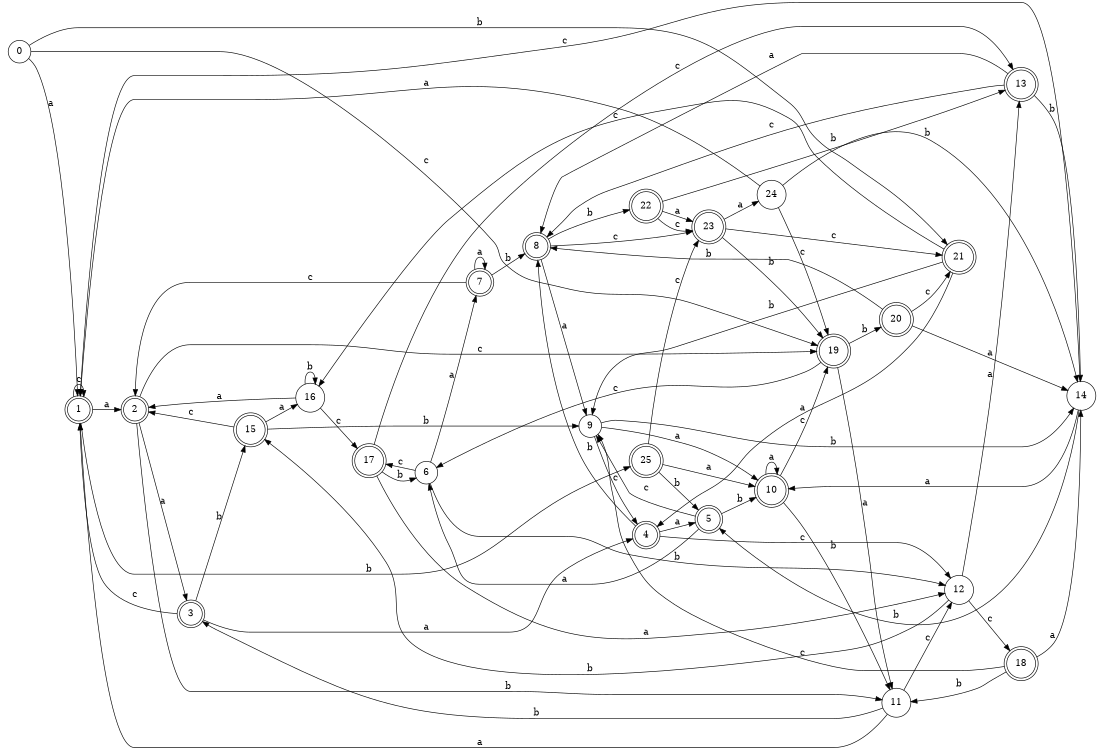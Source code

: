 digraph n21_1 {
__start0 [label="" shape="none"];

rankdir=LR;
size="8,5";

s0 [style="filled", color="black", fillcolor="white" shape="circle", label="0"];
s1 [style="rounded,filled", color="black", fillcolor="white" shape="doublecircle", label="1"];
s2 [style="rounded,filled", color="black", fillcolor="white" shape="doublecircle", label="2"];
s3 [style="rounded,filled", color="black", fillcolor="white" shape="doublecircle", label="3"];
s4 [style="rounded,filled", color="black", fillcolor="white" shape="doublecircle", label="4"];
s5 [style="rounded,filled", color="black", fillcolor="white" shape="doublecircle", label="5"];
s6 [style="filled", color="black", fillcolor="white" shape="circle", label="6"];
s7 [style="rounded,filled", color="black", fillcolor="white" shape="doublecircle", label="7"];
s8 [style="rounded,filled", color="black", fillcolor="white" shape="doublecircle", label="8"];
s9 [style="filled", color="black", fillcolor="white" shape="circle", label="9"];
s10 [style="rounded,filled", color="black", fillcolor="white" shape="doublecircle", label="10"];
s11 [style="filled", color="black", fillcolor="white" shape="circle", label="11"];
s12 [style="filled", color="black", fillcolor="white" shape="circle", label="12"];
s13 [style="rounded,filled", color="black", fillcolor="white" shape="doublecircle", label="13"];
s14 [style="filled", color="black", fillcolor="white" shape="circle", label="14"];
s15 [style="rounded,filled", color="black", fillcolor="white" shape="doublecircle", label="15"];
s16 [style="filled", color="black", fillcolor="white" shape="circle", label="16"];
s17 [style="rounded,filled", color="black", fillcolor="white" shape="doublecircle", label="17"];
s18 [style="rounded,filled", color="black", fillcolor="white" shape="doublecircle", label="18"];
s19 [style="rounded,filled", color="black", fillcolor="white" shape="doublecircle", label="19"];
s20 [style="rounded,filled", color="black", fillcolor="white" shape="doublecircle", label="20"];
s21 [style="rounded,filled", color="black", fillcolor="white" shape="doublecircle", label="21"];
s22 [style="rounded,filled", color="black", fillcolor="white" shape="doublecircle", label="22"];
s23 [style="rounded,filled", color="black", fillcolor="white" shape="doublecircle", label="23"];
s24 [style="filled", color="black", fillcolor="white" shape="circle", label="24"];
s25 [style="rounded,filled", color="black", fillcolor="white" shape="doublecircle", label="25"];
s0 -> s1 [label="a"];
s0 -> s21 [label="b"];
s0 -> s19 [label="c"];
s1 -> s2 [label="a"];
s1 -> s25 [label="b"];
s1 -> s1 [label="c"];
s2 -> s3 [label="a"];
s2 -> s11 [label="b"];
s2 -> s19 [label="c"];
s3 -> s4 [label="a"];
s3 -> s15 [label="b"];
s3 -> s1 [label="c"];
s4 -> s5 [label="a"];
s4 -> s8 [label="b"];
s4 -> s12 [label="c"];
s5 -> s6 [label="a"];
s5 -> s10 [label="b"];
s5 -> s9 [label="c"];
s6 -> s7 [label="a"];
s6 -> s12 [label="b"];
s6 -> s17 [label="c"];
s7 -> s7 [label="a"];
s7 -> s8 [label="b"];
s7 -> s2 [label="c"];
s8 -> s9 [label="a"];
s8 -> s22 [label="b"];
s8 -> s23 [label="c"];
s9 -> s10 [label="a"];
s9 -> s14 [label="b"];
s9 -> s4 [label="c"];
s10 -> s10 [label="a"];
s10 -> s11 [label="b"];
s10 -> s19 [label="c"];
s11 -> s1 [label="a"];
s11 -> s3 [label="b"];
s11 -> s12 [label="c"];
s12 -> s13 [label="a"];
s12 -> s15 [label="b"];
s12 -> s18 [label="c"];
s13 -> s8 [label="a"];
s13 -> s14 [label="b"];
s13 -> s8 [label="c"];
s14 -> s10 [label="a"];
s14 -> s5 [label="b"];
s14 -> s1 [label="c"];
s15 -> s16 [label="a"];
s15 -> s9 [label="b"];
s15 -> s2 [label="c"];
s16 -> s2 [label="a"];
s16 -> s16 [label="b"];
s16 -> s17 [label="c"];
s17 -> s12 [label="a"];
s17 -> s6 [label="b"];
s17 -> s13 [label="c"];
s18 -> s14 [label="a"];
s18 -> s11 [label="b"];
s18 -> s9 [label="c"];
s19 -> s11 [label="a"];
s19 -> s20 [label="b"];
s19 -> s6 [label="c"];
s20 -> s14 [label="a"];
s20 -> s8 [label="b"];
s20 -> s21 [label="c"];
s21 -> s4 [label="a"];
s21 -> s9 [label="b"];
s21 -> s16 [label="c"];
s22 -> s23 [label="a"];
s22 -> s13 [label="b"];
s22 -> s23 [label="c"];
s23 -> s24 [label="a"];
s23 -> s19 [label="b"];
s23 -> s21 [label="c"];
s24 -> s1 [label="a"];
s24 -> s14 [label="b"];
s24 -> s19 [label="c"];
s25 -> s10 [label="a"];
s25 -> s5 [label="b"];
s25 -> s23 [label="c"];

}